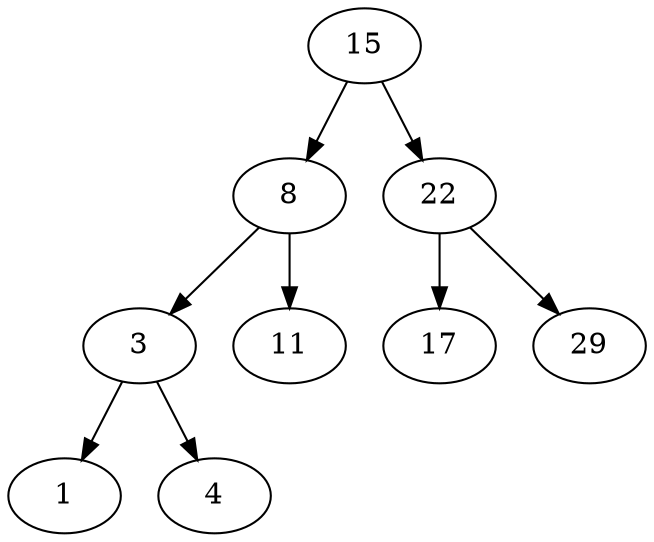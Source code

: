 digraph h {
aaaab[label="15"]
aaaac[label="8"]
aaaba[label="3"]
aaabc[label="1"]
aaabd[label="4"]
aaabb[label="11"]
aaaad[label="22"]
aaadc[label="17"]
aaadd[label="29"]
aaaab->aaaac
aaaac->aaaba
aaaba->aaabc
aaaba->aaabd
aaaac->aaabb
aaaab->aaaad
aaaad->aaadc
aaaad->aaadd
}
